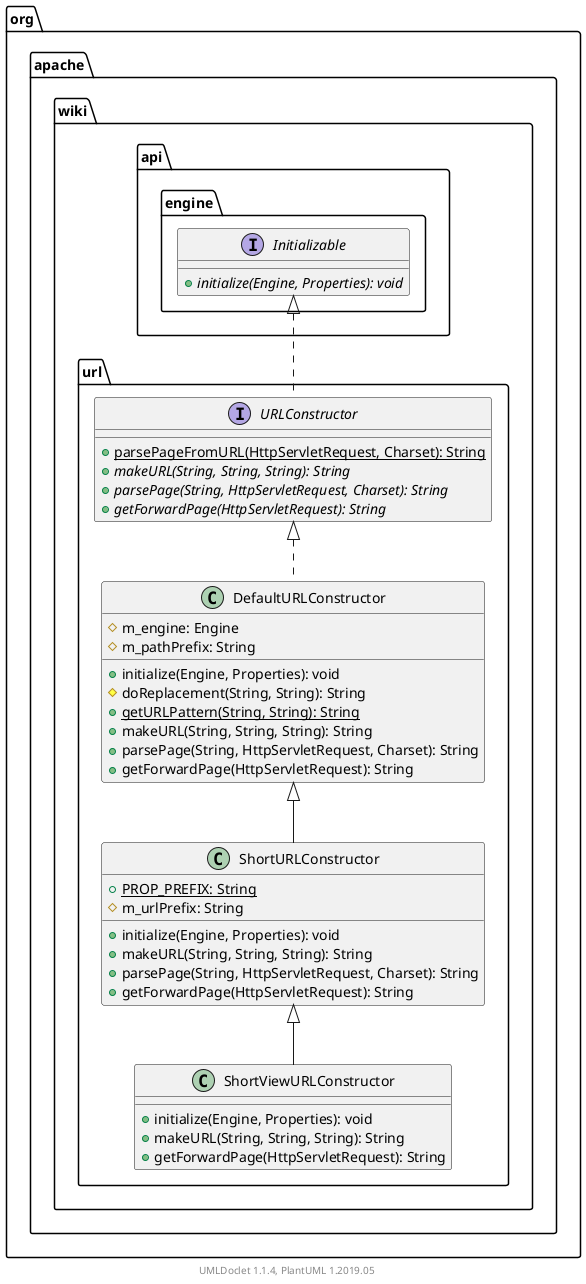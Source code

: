 @startuml

    namespace org.apache.wiki.url {

        interface URLConstructor [[URLConstructor.html]] {
            {static} +parsePageFromURL(HttpServletRequest, Charset): String
            {abstract} +makeURL(String, String, String): String
            {abstract} +parsePage(String, HttpServletRequest, Charset): String
            {abstract} +getForwardPage(HttpServletRequest): String
        }

        class DefaultURLConstructor [[DefaultURLConstructor.html]] {
            #m_engine: Engine
            #m_pathPrefix: String
            +initialize(Engine, Properties): void
            #doReplacement(String, String): String
            {static} +getURLPattern(String, String): String
            +makeURL(String, String, String): String
            +parsePage(String, HttpServletRequest, Charset): String
            +getForwardPage(HttpServletRequest): String
        }

        class ShortViewURLConstructor [[ShortViewURLConstructor.html]] {
            +initialize(Engine, Properties): void
            +makeURL(String, String, String): String
            +getForwardPage(HttpServletRequest): String
        }

        class ShortURLConstructor [[ShortURLConstructor.html]] {
            {static} +PROP_PREFIX: String
            #m_urlPrefix: String
            +initialize(Engine, Properties): void
            +makeURL(String, String, String): String
            +parsePage(String, HttpServletRequest, Charset): String
            +getForwardPage(HttpServletRequest): String
        }

        interface org.apache.wiki.api.engine.Initializable {
            {abstract} +initialize(Engine, Properties): void
        }
        org.apache.wiki.api.engine.Initializable <|.. URLConstructor

        URLConstructor <|.. DefaultURLConstructor

        ShortURLConstructor <|-- ShortViewURLConstructor

        DefaultURLConstructor <|-- ShortURLConstructor

    }


    center footer UMLDoclet 1.1.4, PlantUML 1.2019.05
@enduml
